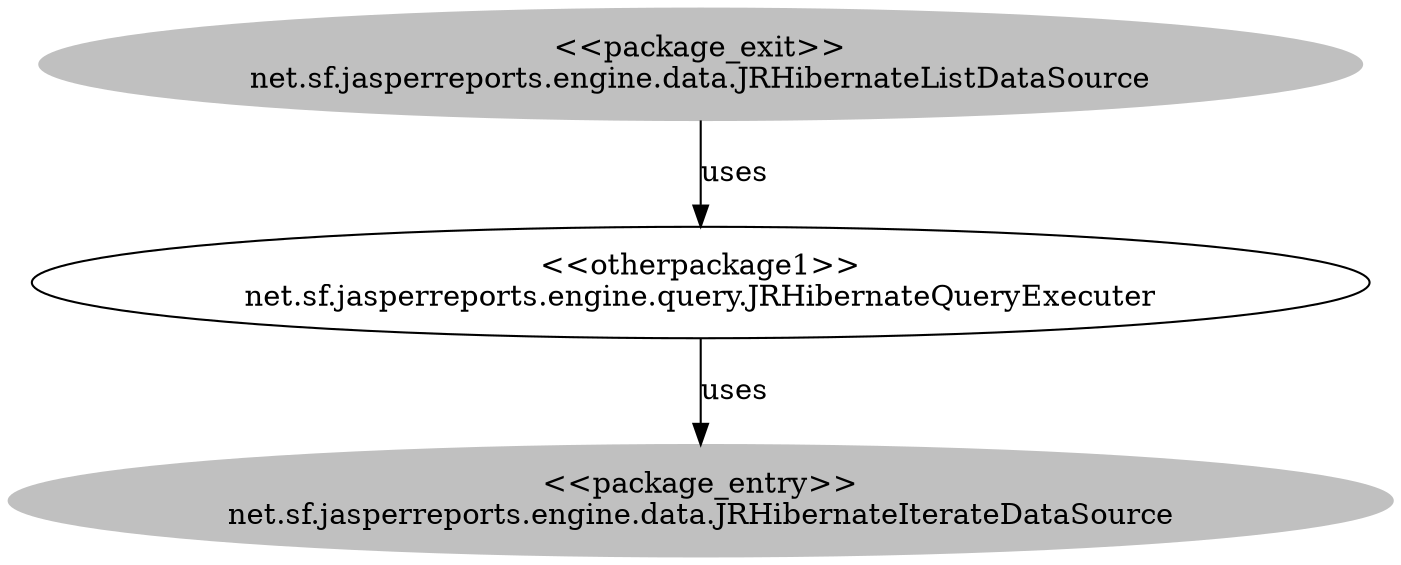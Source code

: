 digraph cd {
	net_sf_jasperreports_engine_data_JRHibernateListDataSource [label="<<package_exit>>
net.sf.jasperreports.engine.data.JRHibernateListDataSource",style=filled,color="grey"];
	net_sf_jasperreports_engine_data_JRHibernateIterateDataSource [label="<<package_entry>>
net.sf.jasperreports.engine.data.JRHibernateIterateDataSource",style=filled,color="grey"];
	net_sf_jasperreports_engine_query_JRHibernateQueryExecuter [label="<<otherpackage1>>
net.sf.jasperreports.engine.query.JRHibernateQueryExecuter"];
	net_sf_jasperreports_engine_data_JRHibernateListDataSource -> net_sf_jasperreports_engine_query_JRHibernateQueryExecuter [label=uses];
	net_sf_jasperreports_engine_query_JRHibernateQueryExecuter -> net_sf_jasperreports_engine_data_JRHibernateIterateDataSource [label=uses];
}
